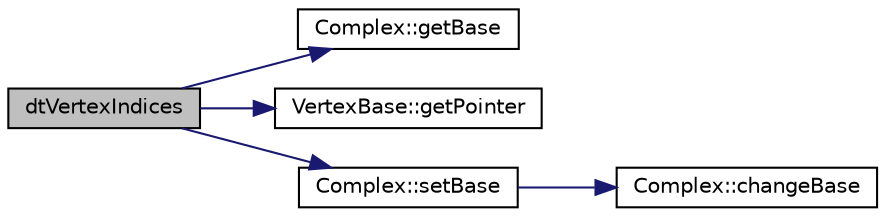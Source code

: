digraph "dtVertexIndices"
{
  edge [fontname="Helvetica",fontsize="10",labelfontname="Helvetica",labelfontsize="10"];
  node [fontname="Helvetica",fontsize="10",shape=record];
  rankdir="LR";
  Node1 [label="dtVertexIndices",height=0.2,width=0.4,color="black", fillcolor="grey75", style="filled", fontcolor="black"];
  Node1 -> Node2 [color="midnightblue",fontsize="10",style="solid",fontname="Helvetica"];
  Node2 [label="Complex::getBase",height=0.2,width=0.4,color="black", fillcolor="white", style="filled",URL="$class_complex.html#aed5277aa50b1dc9b8a4457ab20001aba"];
  Node1 -> Node3 [color="midnightblue",fontsize="10",style="solid",fontname="Helvetica"];
  Node3 [label="VertexBase::getPointer",height=0.2,width=0.4,color="black", fillcolor="white", style="filled",URL="$class_vertex_base.html#a046a0a2982cd502d26db6a5e5bb064b2"];
  Node1 -> Node4 [color="midnightblue",fontsize="10",style="solid",fontname="Helvetica"];
  Node4 [label="Complex::setBase",height=0.2,width=0.4,color="black", fillcolor="white", style="filled",URL="$class_complex.html#a92b7dbce645bd373937a5fea17e1ddd9"];
  Node4 -> Node5 [color="midnightblue",fontsize="10",style="solid",fontname="Helvetica"];
  Node5 [label="Complex::changeBase",height=0.2,width=0.4,color="black", fillcolor="white", style="filled",URL="$class_complex.html#a5392e09aeb9f63bffdc3c2298baf94d4"];
}

